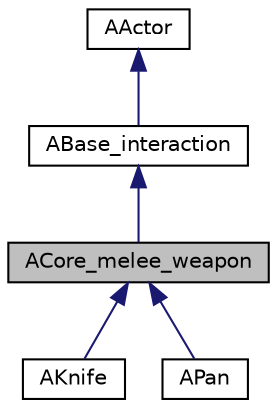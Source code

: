 digraph "ACore_melee_weapon"
{
 // LATEX_PDF_SIZE
  edge [fontname="Helvetica",fontsize="10",labelfontname="Helvetica",labelfontsize="10"];
  node [fontname="Helvetica",fontsize="10",shape=record];
  Node1 [label="ACore_melee_weapon",height=0.2,width=0.4,color="black", fillcolor="grey75", style="filled", fontcolor="black",tooltip=" "];
  Node2 -> Node1 [dir="back",color="midnightblue",fontsize="10",style="solid"];
  Node2 [label="ABase_interaction",height=0.2,width=0.4,color="black", fillcolor="white", style="filled",URL="$class_a_base__interaction.html",tooltip=" "];
  Node3 -> Node2 [dir="back",color="midnightblue",fontsize="10",style="solid"];
  Node3 [label="AActor",height=0.2,width=0.4,color="black", fillcolor="white", style="filled",tooltip=" "];
  Node1 -> Node4 [dir="back",color="midnightblue",fontsize="10",style="solid"];
  Node4 [label="AKnife",height=0.2,width=0.4,color="black", fillcolor="white", style="filled",URL="$class_a_knife.html",tooltip=" "];
  Node1 -> Node5 [dir="back",color="midnightblue",fontsize="10",style="solid"];
  Node5 [label="APan",height=0.2,width=0.4,color="black", fillcolor="white", style="filled",URL="$class_a_pan.html",tooltip=" "];
}
